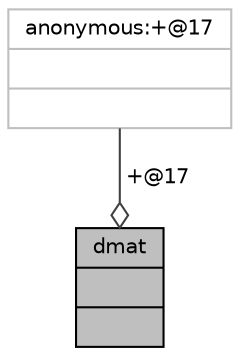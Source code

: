 digraph "dmat"
{
 // INTERACTIVE_SVG=YES
  bgcolor="transparent";
  edge [fontname="Helvetica",fontsize="10",labelfontname="Helvetica",labelfontsize="10"];
  node [fontname="Helvetica",fontsize="10",shape=record];
  Node18 [label="{dmat\n||}",height=0.2,width=0.4,color="black", fillcolor="grey75", style="filled", fontcolor="black"];
  Node19 -> Node18 [color="grey25",fontsize="10",style="solid",label=" +@17" ,arrowhead="odiamond",fontname="Helvetica"];
  Node19 [label="{anonymous:+@17\n||}",height=0.2,width=0.4,color="grey75"];
}
